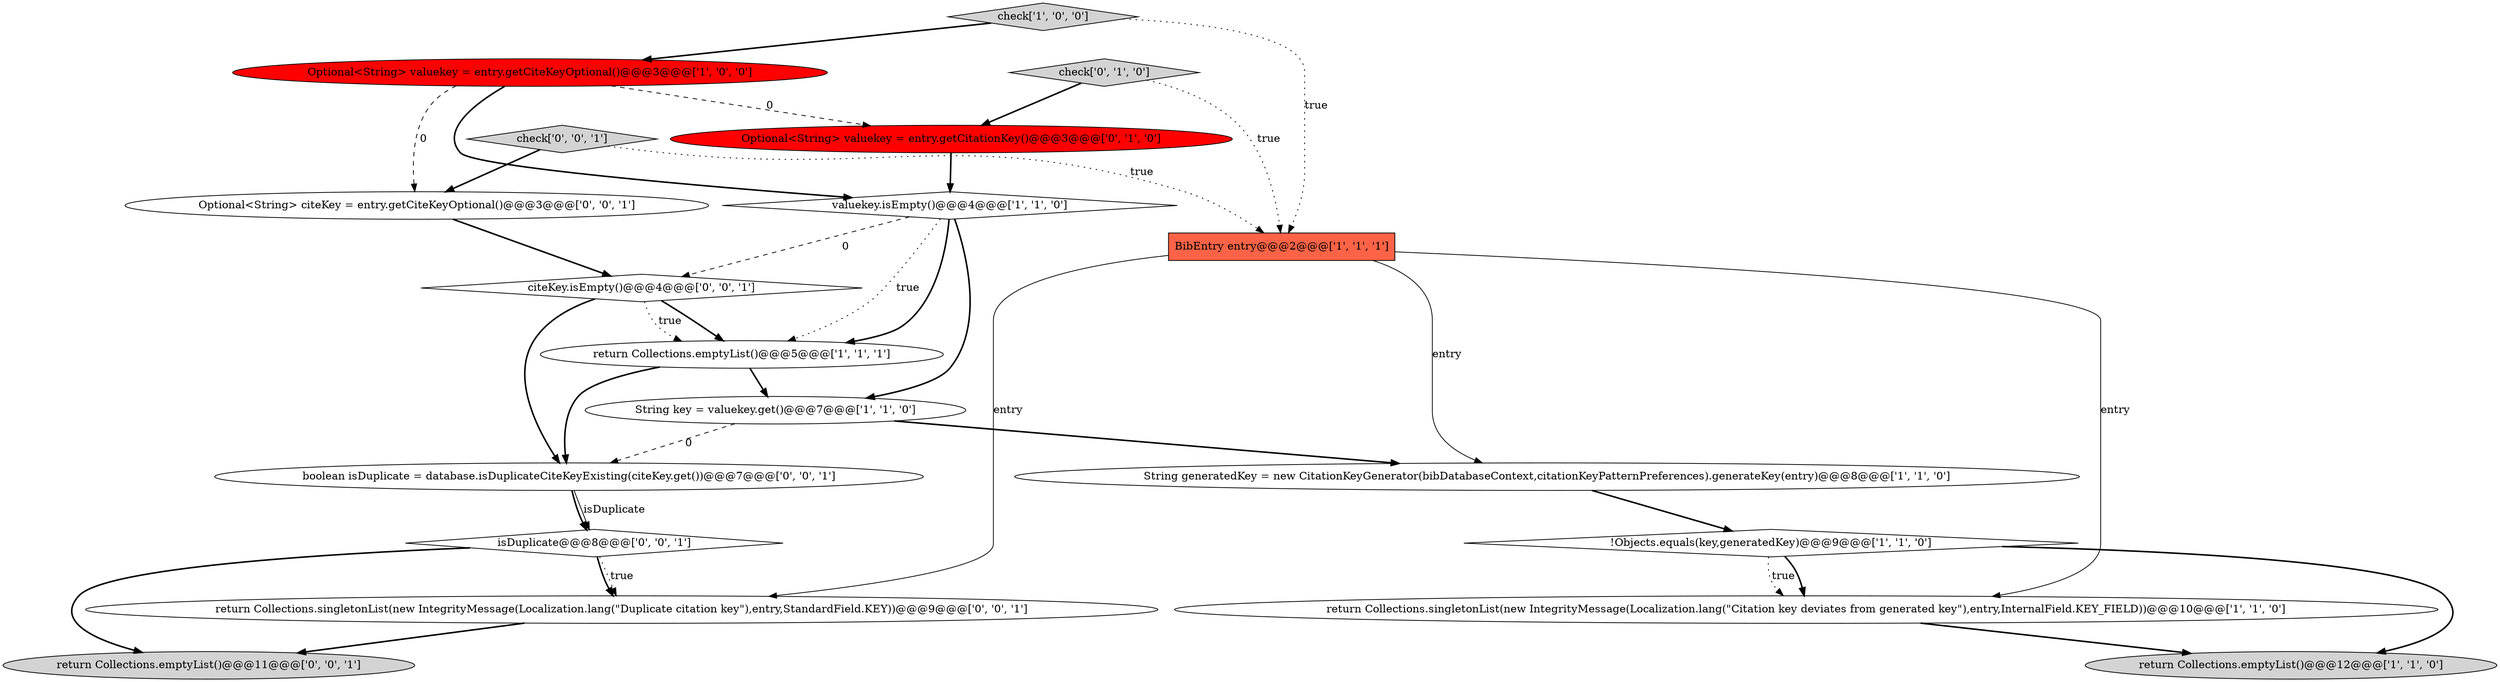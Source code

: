 digraph {
11 [style = filled, label = "Optional<String> valuekey = entry.getCitationKey()@@@3@@@['0', '1', '0']", fillcolor = red, shape = ellipse image = "AAA1AAABBB2BBB"];
7 [style = filled, label = "return Collections.emptyList()@@@5@@@['1', '1', '1']", fillcolor = white, shape = ellipse image = "AAA0AAABBB1BBB"];
8 [style = filled, label = "return Collections.emptyList()@@@12@@@['1', '1', '0']", fillcolor = lightgray, shape = ellipse image = "AAA0AAABBB1BBB"];
18 [style = filled, label = "return Collections.emptyList()@@@11@@@['0', '0', '1']", fillcolor = lightgray, shape = ellipse image = "AAA0AAABBB3BBB"];
3 [style = filled, label = "!Objects.equals(key,generatedKey)@@@9@@@['1', '1', '0']", fillcolor = white, shape = diamond image = "AAA0AAABBB1BBB"];
12 [style = filled, label = "citeKey.isEmpty()@@@4@@@['0', '0', '1']", fillcolor = white, shape = diamond image = "AAA0AAABBB3BBB"];
15 [style = filled, label = "Optional<String> citeKey = entry.getCiteKeyOptional()@@@3@@@['0', '0', '1']", fillcolor = white, shape = ellipse image = "AAA0AAABBB3BBB"];
1 [style = filled, label = "check['1', '0', '0']", fillcolor = lightgray, shape = diamond image = "AAA0AAABBB1BBB"];
5 [style = filled, label = "String key = valuekey.get()@@@7@@@['1', '1', '0']", fillcolor = white, shape = ellipse image = "AAA0AAABBB1BBB"];
16 [style = filled, label = "check['0', '0', '1']", fillcolor = lightgray, shape = diamond image = "AAA0AAABBB3BBB"];
2 [style = filled, label = "Optional<String> valuekey = entry.getCiteKeyOptional()@@@3@@@['1', '0', '0']", fillcolor = red, shape = ellipse image = "AAA1AAABBB1BBB"];
0 [style = filled, label = "valuekey.isEmpty()@@@4@@@['1', '1', '0']", fillcolor = white, shape = diamond image = "AAA0AAABBB1BBB"];
9 [style = filled, label = "return Collections.singletonList(new IntegrityMessage(Localization.lang(\"Citation key deviates from generated key\"),entry,InternalField.KEY_FIELD))@@@10@@@['1', '1', '0']", fillcolor = white, shape = ellipse image = "AAA0AAABBB1BBB"];
14 [style = filled, label = "boolean isDuplicate = database.isDuplicateCiteKeyExisting(citeKey.get())@@@7@@@['0', '0', '1']", fillcolor = white, shape = ellipse image = "AAA0AAABBB3BBB"];
10 [style = filled, label = "check['0', '1', '0']", fillcolor = lightgray, shape = diamond image = "AAA0AAABBB2BBB"];
17 [style = filled, label = "isDuplicate@@@8@@@['0', '0', '1']", fillcolor = white, shape = diamond image = "AAA0AAABBB3BBB"];
6 [style = filled, label = "BibEntry entry@@@2@@@['1', '1', '1']", fillcolor = tomato, shape = box image = "AAA0AAABBB1BBB"];
4 [style = filled, label = "String generatedKey = new CitationKeyGenerator(bibDatabaseContext,citationKeyPatternPreferences).generateKey(entry)@@@8@@@['1', '1', '0']", fillcolor = white, shape = ellipse image = "AAA0AAABBB1BBB"];
13 [style = filled, label = "return Collections.singletonList(new IntegrityMessage(Localization.lang(\"Duplicate citation key\"),entry,StandardField.KEY))@@@9@@@['0', '0', '1']", fillcolor = white, shape = ellipse image = "AAA0AAABBB3BBB"];
16->15 [style = bold, label=""];
4->3 [style = bold, label=""];
10->6 [style = dotted, label="true"];
6->13 [style = solid, label="entry"];
5->14 [style = dashed, label="0"];
14->17 [style = bold, label=""];
3->9 [style = dotted, label="true"];
0->12 [style = dashed, label="0"];
9->8 [style = bold, label=""];
12->7 [style = bold, label=""];
0->7 [style = bold, label=""];
7->14 [style = bold, label=""];
2->15 [style = dashed, label="0"];
3->9 [style = bold, label=""];
7->5 [style = bold, label=""];
2->0 [style = bold, label=""];
11->0 [style = bold, label=""];
3->8 [style = bold, label=""];
16->6 [style = dotted, label="true"];
5->4 [style = bold, label=""];
14->17 [style = solid, label="isDuplicate"];
12->14 [style = bold, label=""];
2->11 [style = dashed, label="0"];
1->6 [style = dotted, label="true"];
1->2 [style = bold, label=""];
6->4 [style = solid, label="entry"];
15->12 [style = bold, label=""];
17->13 [style = bold, label=""];
12->7 [style = dotted, label="true"];
17->13 [style = dotted, label="true"];
6->9 [style = solid, label="entry"];
17->18 [style = bold, label=""];
13->18 [style = bold, label=""];
0->7 [style = dotted, label="true"];
0->5 [style = bold, label=""];
10->11 [style = bold, label=""];
}
